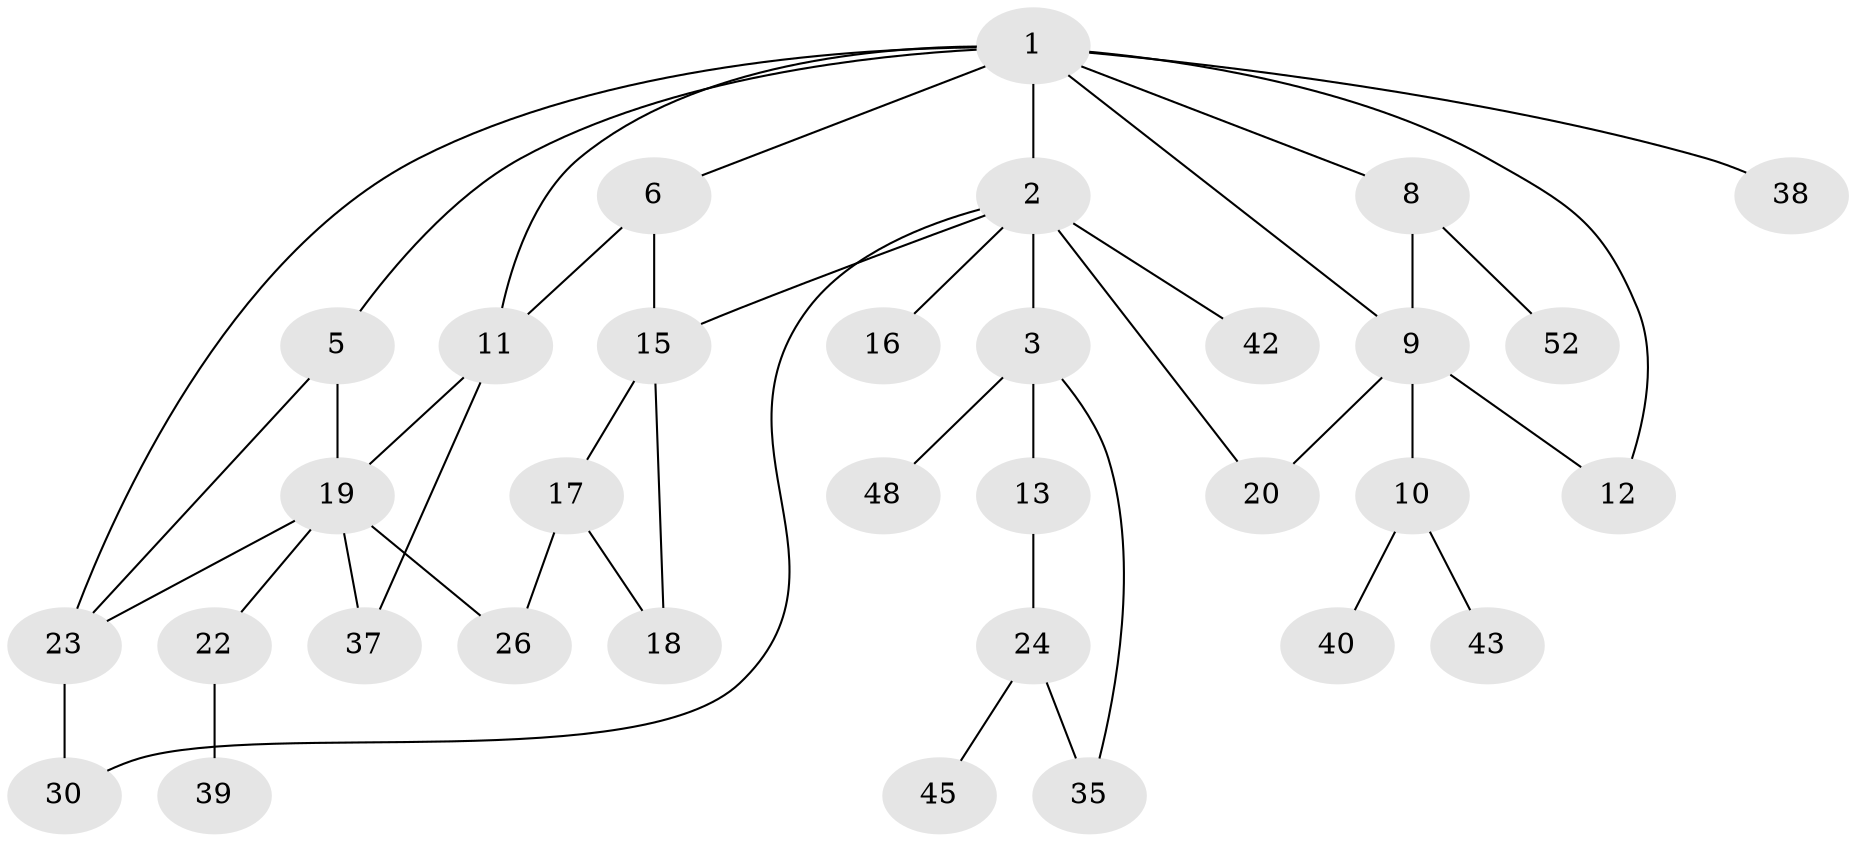 // original degree distribution, {5: 0.09433962264150944, 7: 0.018867924528301886, 3: 0.16981132075471697, 6: 0.018867924528301886, 4: 0.11320754716981132, 2: 0.3018867924528302, 1: 0.2830188679245283}
// Generated by graph-tools (version 1.1) at 2025/41/03/06/25 10:41:31]
// undirected, 32 vertices, 44 edges
graph export_dot {
graph [start="1"]
  node [color=gray90,style=filled];
  1 [super="+4"];
  2 [super="+33"];
  3 [super="+7"];
  5 [super="+49"];
  6 [super="+29"];
  8 [super="+25"];
  9 [super="+53"];
  10 [super="+36"];
  11 [super="+14"];
  12;
  13;
  15 [super="+41"];
  16;
  17 [super="+47"];
  18 [super="+51"];
  19 [super="+21"];
  20 [super="+32"];
  22 [super="+34"];
  23 [super="+27"];
  24 [super="+31"];
  26 [super="+28"];
  30 [super="+46"];
  35 [super="+50"];
  37 [super="+44"];
  38;
  39;
  40;
  42;
  43;
  45;
  48;
  52;
  1 -- 2;
  1 -- 9;
  1 -- 23;
  1 -- 11;
  1 -- 5;
  1 -- 38;
  1 -- 6;
  1 -- 8;
  1 -- 12;
  2 -- 3 [weight=2];
  2 -- 16;
  2 -- 30;
  2 -- 15;
  2 -- 42;
  2 -- 20;
  3 -- 13;
  3 -- 48;
  3 -- 35;
  5 -- 23;
  5 -- 19;
  6 -- 11;
  6 -- 15;
  8 -- 52;
  8 -- 9 [weight=2];
  9 -- 10;
  9 -- 20;
  9 -- 12;
  10 -- 40;
  10 -- 43;
  11 -- 19;
  11 -- 37;
  13 -- 24;
  15 -- 17;
  15 -- 18;
  17 -- 18;
  17 -- 26;
  19 -- 23;
  19 -- 37;
  19 -- 26;
  19 -- 22;
  22 -- 39;
  23 -- 30;
  24 -- 45;
  24 -- 35 [weight=2];
}

